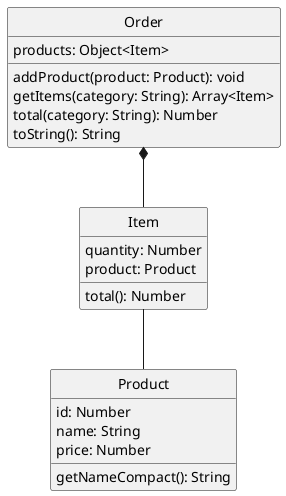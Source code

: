 @startuml
skinparam classAttributeIconSize 0
skinparam monochrome true
hide circle

class Order {
    products: Object<Item>
    addProduct(product: Product): void
    getItems(category: String): Array<Item>
    total(category: String): Number
    toString(): String
}

class Item {
    quantity: Number
    product: Product
    total(): Number
}
Order *-- Item

class Product {
    id: Number
    name: String
    price: Number
    getNameCompact(): String
}
Item -- Product

@enduml
